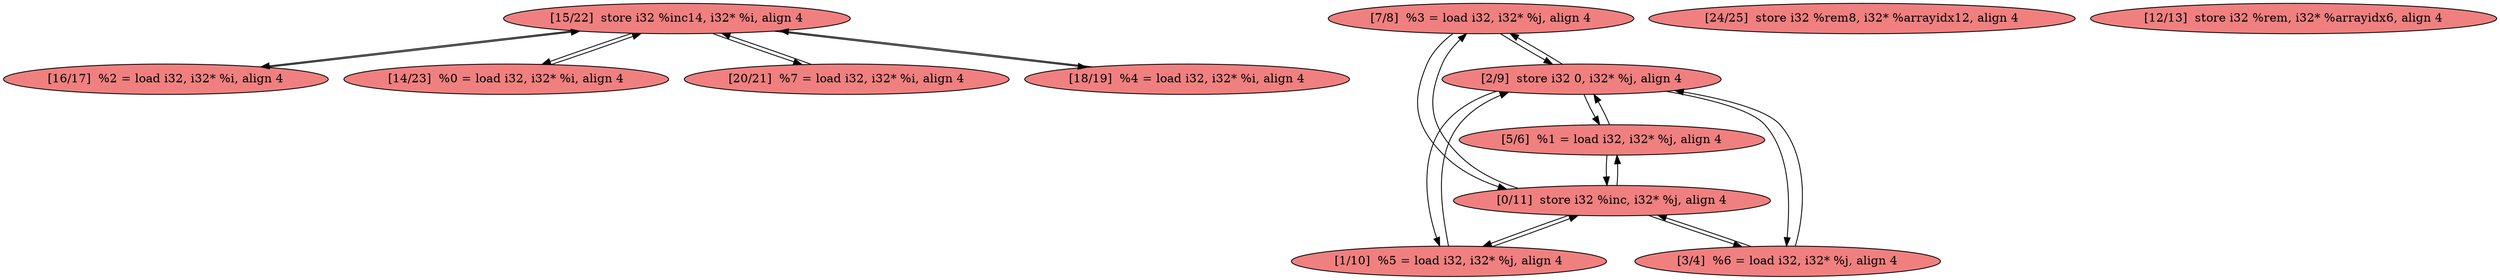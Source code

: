 
digraph G {


node202 [fillcolor=lightcoral,label="[15/22]  store i32 %inc14, i32* %i, align 4",shape=ellipse,style=filled ]
node200 [fillcolor=lightcoral,label="[7/8]  %3 = load i32, i32* %j, align 4",shape=ellipse,style=filled ]
node198 [fillcolor=lightcoral,label="[24/25]  store i32 %rem8, i32* %arrayidx12, align 4",shape=ellipse,style=filled ]
node197 [fillcolor=lightcoral,label="[16/17]  %2 = load i32, i32* %i, align 4",shape=ellipse,style=filled ]
node196 [fillcolor=lightcoral,label="[14/23]  %0 = load i32, i32* %i, align 4",shape=ellipse,style=filled ]
node201 [fillcolor=lightcoral,label="[20/21]  %7 = load i32, i32* %i, align 4",shape=ellipse,style=filled ]
node191 [fillcolor=lightcoral,label="[3/4]  %6 = load i32, i32* %j, align 4",shape=ellipse,style=filled ]
node193 [fillcolor=lightcoral,label="[2/9]  store i32 0, i32* %j, align 4",shape=ellipse,style=filled ]
node190 [fillcolor=lightcoral,label="[0/11]  store i32 %inc, i32* %j, align 4",shape=ellipse,style=filled ]
node199 [fillcolor=lightcoral,label="[18/19]  %4 = load i32, i32* %i, align 4",shape=ellipse,style=filled ]
node192 [fillcolor=lightcoral,label="[1/10]  %5 = load i32, i32* %j, align 4",shape=ellipse,style=filled ]
node194 [fillcolor=lightcoral,label="[5/6]  %1 = load i32, i32* %j, align 4",shape=ellipse,style=filled ]
node195 [fillcolor=lightcoral,label="[12/13]  store i32 %rem, i32* %arrayidx6, align 4",shape=ellipse,style=filled ]

node193->node200 [ ]
node193->node192 [ ]
node192->node193 [ ]
node202->node197 [ ]
node199->node202 [ ]
node192->node190 [ ]
node202->node199 [ ]
node191->node193 [ ]
node202->node201 [ ]
node190->node191 [ ]
node196->node202 [ ]
node200->node193 [ ]
node190->node192 [ ]
node201->node202 [ ]
node193->node194 [ ]
node193->node191 [ ]
node191->node190 [ ]
node197->node202 [ ]
node200->node190 [ ]
node194->node193 [ ]
node190->node194 [ ]
node202->node196 [ ]
node194->node190 [ ]
node190->node200 [ ]


}
